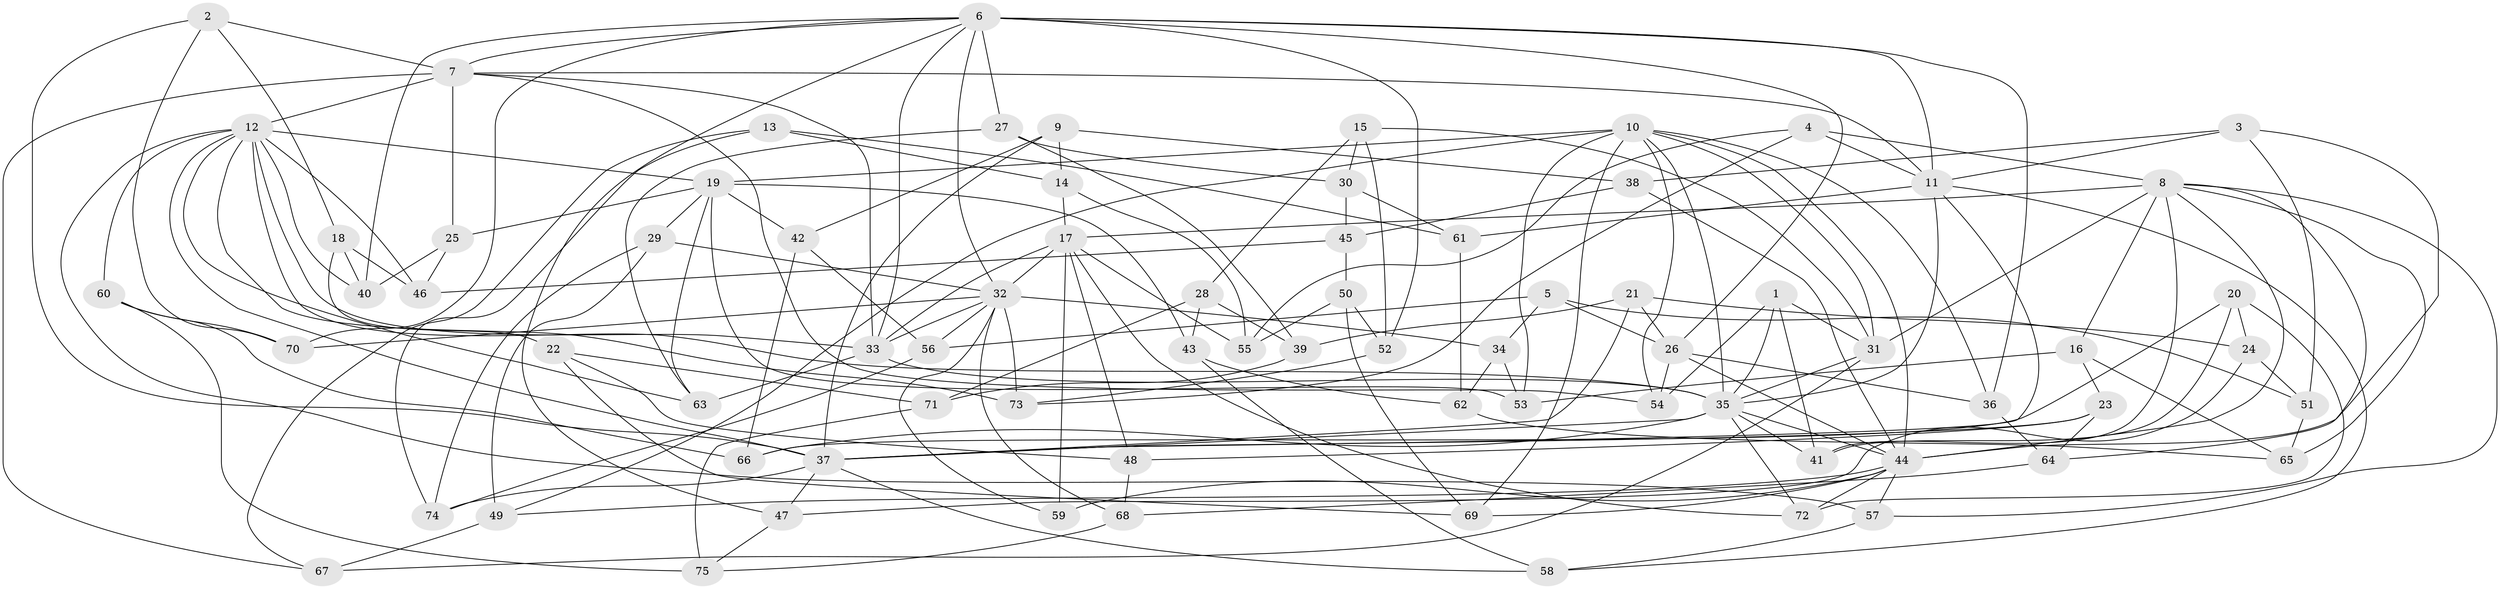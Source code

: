 // original degree distribution, {4: 1.0}
// Generated by graph-tools (version 1.1) at 2025/53/03/04/25 22:53:30]
// undirected, 75 vertices, 186 edges
graph export_dot {
  node [color=gray90,style=filled];
  1;
  2;
  3;
  4;
  5;
  6;
  7;
  8;
  9;
  10;
  11;
  12;
  13;
  14;
  15;
  16;
  17;
  18;
  19;
  20;
  21;
  22;
  23;
  24;
  25;
  26;
  27;
  28;
  29;
  30;
  31;
  32;
  33;
  34;
  35;
  36;
  37;
  38;
  39;
  40;
  41;
  42;
  43;
  44;
  45;
  46;
  47;
  48;
  49;
  50;
  51;
  52;
  53;
  54;
  55;
  56;
  57;
  58;
  59;
  60;
  61;
  62;
  63;
  64;
  65;
  66;
  67;
  68;
  69;
  70;
  71;
  72;
  73;
  74;
  75;
  1 -- 31 [weight=1.0];
  1 -- 35 [weight=1.0];
  1 -- 41 [weight=1.0];
  1 -- 54 [weight=1.0];
  2 -- 7 [weight=1.0];
  2 -- 18 [weight=1.0];
  2 -- 37 [weight=1.0];
  2 -- 70 [weight=1.0];
  3 -- 11 [weight=1.0];
  3 -- 38 [weight=1.0];
  3 -- 44 [weight=1.0];
  3 -- 51 [weight=1.0];
  4 -- 8 [weight=1.0];
  4 -- 11 [weight=1.0];
  4 -- 55 [weight=1.0];
  4 -- 73 [weight=1.0];
  5 -- 26 [weight=1.0];
  5 -- 34 [weight=1.0];
  5 -- 51 [weight=1.0];
  5 -- 56 [weight=1.0];
  6 -- 7 [weight=1.0];
  6 -- 11 [weight=1.0];
  6 -- 26 [weight=2.0];
  6 -- 27 [weight=1.0];
  6 -- 32 [weight=1.0];
  6 -- 33 [weight=1.0];
  6 -- 36 [weight=1.0];
  6 -- 40 [weight=1.0];
  6 -- 47 [weight=1.0];
  6 -- 52 [weight=1.0];
  6 -- 70 [weight=1.0];
  7 -- 11 [weight=1.0];
  7 -- 12 [weight=2.0];
  7 -- 25 [weight=1.0];
  7 -- 33 [weight=2.0];
  7 -- 54 [weight=1.0];
  7 -- 67 [weight=1.0];
  8 -- 16 [weight=1.0];
  8 -- 17 [weight=2.0];
  8 -- 31 [weight=1.0];
  8 -- 41 [weight=1.0];
  8 -- 44 [weight=1.0];
  8 -- 57 [weight=1.0];
  8 -- 64 [weight=1.0];
  8 -- 65 [weight=1.0];
  9 -- 14 [weight=1.0];
  9 -- 37 [weight=1.0];
  9 -- 38 [weight=1.0];
  9 -- 42 [weight=1.0];
  10 -- 19 [weight=3.0];
  10 -- 31 [weight=1.0];
  10 -- 35 [weight=2.0];
  10 -- 36 [weight=1.0];
  10 -- 44 [weight=1.0];
  10 -- 49 [weight=1.0];
  10 -- 53 [weight=1.0];
  10 -- 54 [weight=1.0];
  10 -- 69 [weight=1.0];
  11 -- 35 [weight=1.0];
  11 -- 37 [weight=1.0];
  11 -- 58 [weight=1.0];
  11 -- 61 [weight=1.0];
  12 -- 19 [weight=1.0];
  12 -- 33 [weight=1.0];
  12 -- 35 [weight=1.0];
  12 -- 37 [weight=1.0];
  12 -- 40 [weight=1.0];
  12 -- 46 [weight=1.0];
  12 -- 57 [weight=1.0];
  12 -- 60 [weight=1.0];
  12 -- 63 [weight=1.0];
  12 -- 73 [weight=1.0];
  13 -- 14 [weight=1.0];
  13 -- 61 [weight=1.0];
  13 -- 67 [weight=1.0];
  13 -- 74 [weight=1.0];
  14 -- 17 [weight=1.0];
  14 -- 55 [weight=1.0];
  15 -- 28 [weight=1.0];
  15 -- 30 [weight=1.0];
  15 -- 31 [weight=1.0];
  15 -- 52 [weight=1.0];
  16 -- 23 [weight=1.0];
  16 -- 53 [weight=1.0];
  16 -- 65 [weight=1.0];
  17 -- 32 [weight=1.0];
  17 -- 33 [weight=1.0];
  17 -- 48 [weight=1.0];
  17 -- 55 [weight=1.0];
  17 -- 59 [weight=2.0];
  17 -- 72 [weight=1.0];
  18 -- 22 [weight=1.0];
  18 -- 40 [weight=1.0];
  18 -- 46 [weight=1.0];
  19 -- 25 [weight=1.0];
  19 -- 29 [weight=1.0];
  19 -- 42 [weight=1.0];
  19 -- 43 [weight=1.0];
  19 -- 53 [weight=1.0];
  19 -- 63 [weight=1.0];
  20 -- 24 [weight=1.0];
  20 -- 41 [weight=1.0];
  20 -- 66 [weight=1.0];
  20 -- 72 [weight=1.0];
  21 -- 24 [weight=1.0];
  21 -- 26 [weight=1.0];
  21 -- 37 [weight=1.0];
  21 -- 39 [weight=1.0];
  22 -- 48 [weight=1.0];
  22 -- 69 [weight=1.0];
  22 -- 71 [weight=1.0];
  23 -- 37 [weight=1.0];
  23 -- 48 [weight=1.0];
  23 -- 64 [weight=1.0];
  24 -- 47 [weight=1.0];
  24 -- 51 [weight=1.0];
  25 -- 40 [weight=1.0];
  25 -- 46 [weight=1.0];
  26 -- 36 [weight=1.0];
  26 -- 44 [weight=2.0];
  26 -- 54 [weight=1.0];
  27 -- 30 [weight=1.0];
  27 -- 39 [weight=1.0];
  27 -- 63 [weight=1.0];
  28 -- 39 [weight=1.0];
  28 -- 43 [weight=1.0];
  28 -- 71 [weight=1.0];
  29 -- 32 [weight=1.0];
  29 -- 49 [weight=1.0];
  29 -- 74 [weight=1.0];
  30 -- 45 [weight=1.0];
  30 -- 61 [weight=1.0];
  31 -- 35 [weight=1.0];
  31 -- 67 [weight=1.0];
  32 -- 33 [weight=1.0];
  32 -- 34 [weight=1.0];
  32 -- 56 [weight=1.0];
  32 -- 59 [weight=1.0];
  32 -- 68 [weight=1.0];
  32 -- 70 [weight=1.0];
  32 -- 73 [weight=1.0];
  33 -- 35 [weight=1.0];
  33 -- 63 [weight=1.0];
  34 -- 53 [weight=1.0];
  34 -- 62 [weight=1.0];
  35 -- 37 [weight=1.0];
  35 -- 41 [weight=1.0];
  35 -- 44 [weight=1.0];
  35 -- 66 [weight=1.0];
  35 -- 72 [weight=1.0];
  36 -- 64 [weight=1.0];
  37 -- 47 [weight=1.0];
  37 -- 58 [weight=1.0];
  37 -- 74 [weight=1.0];
  38 -- 44 [weight=1.0];
  38 -- 45 [weight=1.0];
  39 -- 71 [weight=1.0];
  42 -- 56 [weight=1.0];
  42 -- 66 [weight=1.0];
  43 -- 58 [weight=1.0];
  43 -- 62 [weight=1.0];
  44 -- 49 [weight=1.0];
  44 -- 57 [weight=1.0];
  44 -- 59 [weight=1.0];
  44 -- 69 [weight=1.0];
  44 -- 72 [weight=1.0];
  45 -- 46 [weight=1.0];
  45 -- 50 [weight=1.0];
  47 -- 75 [weight=1.0];
  48 -- 68 [weight=1.0];
  49 -- 67 [weight=1.0];
  50 -- 52 [weight=1.0];
  50 -- 55 [weight=1.0];
  50 -- 69 [weight=1.0];
  51 -- 65 [weight=1.0];
  52 -- 73 [weight=1.0];
  56 -- 74 [weight=1.0];
  57 -- 58 [weight=1.0];
  60 -- 66 [weight=1.0];
  60 -- 70 [weight=1.0];
  60 -- 75 [weight=1.0];
  61 -- 62 [weight=1.0];
  62 -- 65 [weight=1.0];
  64 -- 68 [weight=1.0];
  68 -- 75 [weight=1.0];
  71 -- 75 [weight=1.0];
}
